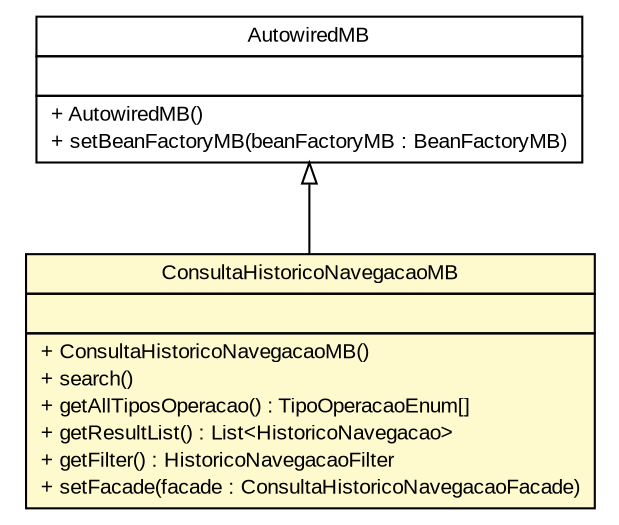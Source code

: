 #!/usr/local/bin/dot
#
# Class diagram 
# Generated by UMLGraph version R5_6 (http://www.umlgraph.org/)
#

digraph G {
	edge [fontname="arial",fontsize=10,labelfontname="arial",labelfontsize=10];
	node [fontname="arial",fontsize=10,shape=plaintext];
	nodesep=0.25;
	ranksep=0.5;
	// br.gov.to.sefaz.presentation.managedbean.AutowiredMB
	c369886 [label=<<table title="br.gov.to.sefaz.presentation.managedbean.AutowiredMB" border="0" cellborder="1" cellspacing="0" cellpadding="2" port="p" href="../../presentation/managedbean/AutowiredMB.html">
		<tr><td><table border="0" cellspacing="0" cellpadding="1">
<tr><td align="center" balign="center"> AutowiredMB </td></tr>
		</table></td></tr>
		<tr><td><table border="0" cellspacing="0" cellpadding="1">
<tr><td align="left" balign="left">  </td></tr>
		</table></td></tr>
		<tr><td><table border="0" cellspacing="0" cellpadding="1">
<tr><td align="left" balign="left"> + AutowiredMB() </td></tr>
<tr><td align="left" balign="left"> + setBeanFactoryMB(beanFactoryMB : BeanFactoryMB) </td></tr>
		</table></td></tr>
		</table>>, URL="../../presentation/managedbean/AutowiredMB.html", fontname="arial", fontcolor="black", fontsize=10.0];
	// br.gov.to.sefaz.seg.managedbean.ConsultaHistoricoNavegacaoMB
	c370321 [label=<<table title="br.gov.to.sefaz.seg.managedbean.ConsultaHistoricoNavegacaoMB" border="0" cellborder="1" cellspacing="0" cellpadding="2" port="p" bgcolor="lemonChiffon" href="./ConsultaHistoricoNavegacaoMB.html">
		<tr><td><table border="0" cellspacing="0" cellpadding="1">
<tr><td align="center" balign="center"> ConsultaHistoricoNavegacaoMB </td></tr>
		</table></td></tr>
		<tr><td><table border="0" cellspacing="0" cellpadding="1">
<tr><td align="left" balign="left">  </td></tr>
		</table></td></tr>
		<tr><td><table border="0" cellspacing="0" cellpadding="1">
<tr><td align="left" balign="left"> + ConsultaHistoricoNavegacaoMB() </td></tr>
<tr><td align="left" balign="left"> + search() </td></tr>
<tr><td align="left" balign="left"> + getAllTiposOperacao() : TipoOperacaoEnum[] </td></tr>
<tr><td align="left" balign="left"> + getResultList() : List&lt;HistoricoNavegacao&gt; </td></tr>
<tr><td align="left" balign="left"> + getFilter() : HistoricoNavegacaoFilter </td></tr>
<tr><td align="left" balign="left"> + setFacade(facade : ConsultaHistoricoNavegacaoFacade) </td></tr>
		</table></td></tr>
		</table>>, URL="./ConsultaHistoricoNavegacaoMB.html", fontname="arial", fontcolor="black", fontsize=10.0];
	//br.gov.to.sefaz.seg.managedbean.ConsultaHistoricoNavegacaoMB extends br.gov.to.sefaz.presentation.managedbean.AutowiredMB
	c369886:p -> c370321:p [dir=back,arrowtail=empty];
}

